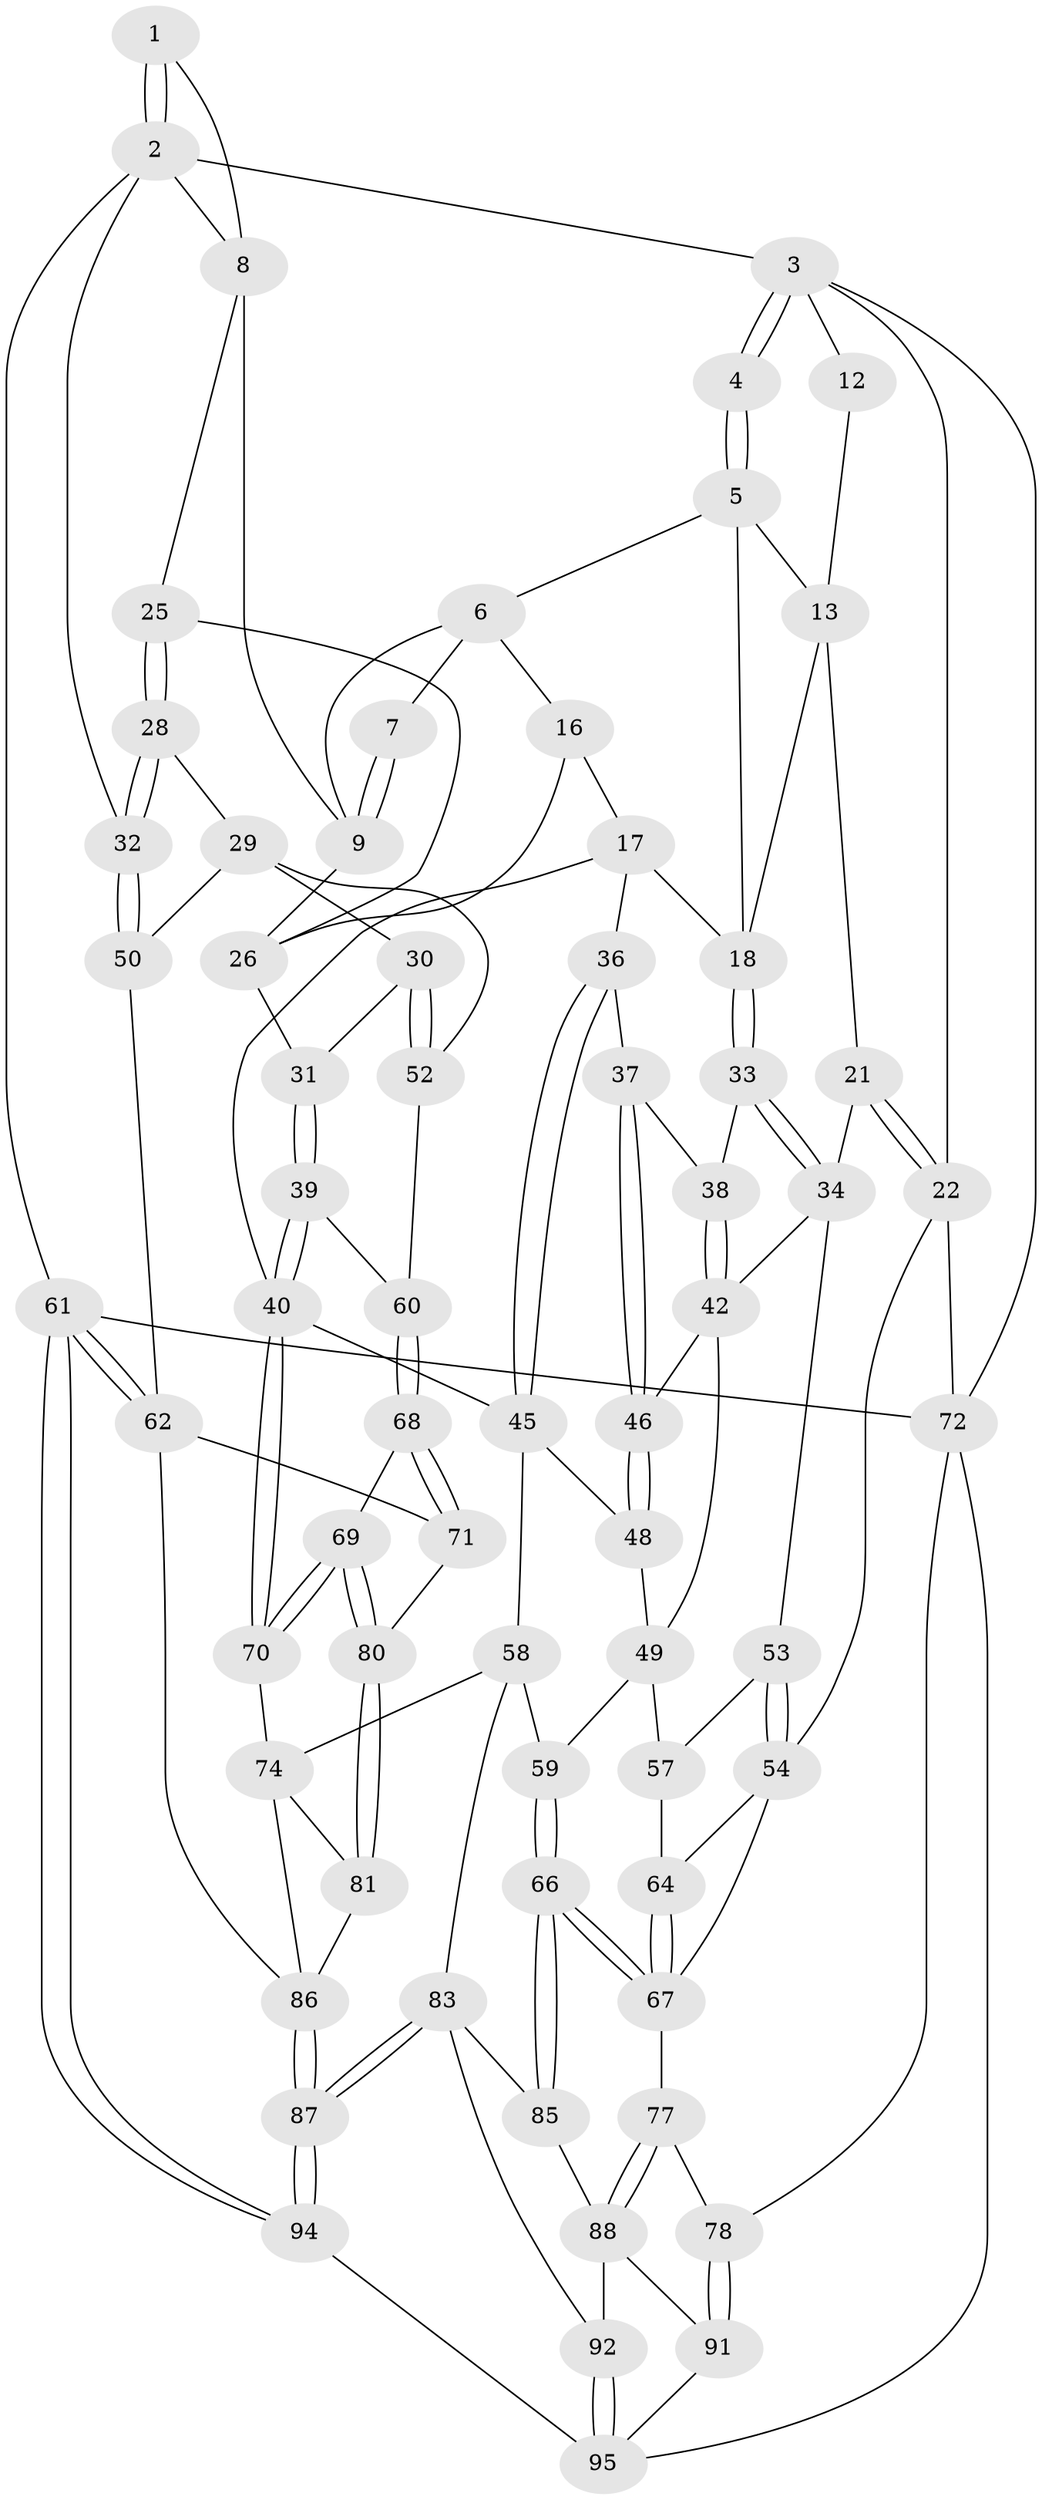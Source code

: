 // original degree distribution, {3: 0.03125, 6: 0.1875, 4: 0.1875, 5: 0.59375}
// Generated by graph-tools (version 1.1) at 2025/11/02/27/25 16:11:57]
// undirected, 67 vertices, 150 edges
graph export_dot {
graph [start="1"]
  node [color=gray90,style=filled];
  1 [pos="+0.7309806476201937+0"];
  2 [pos="+1+0",super="+24"];
  3 [pos="+0+0",super="+15"];
  4 [pos="+0+0"];
  5 [pos="+0.3757678606092402+0",super="+14"];
  6 [pos="+0.41090919784962027+0",super="+11"];
  7 [pos="+0.60216700116994+0"];
  8 [pos="+0.7367033008878604+0.1229616471548758",super="+23"];
  9 [pos="+0.6543700655887327+0.1469887458661713",super="+10"];
  12 [pos="+0.0739373119700668+0.05784349557266721"];
  13 [pos="+0.17625296033633012+0.11207574758662646",super="+20"];
  16 [pos="+0.5307450148461534+0.2355591659903941"];
  17 [pos="+0.425080882025434+0.24180594483713017",super="+35"];
  18 [pos="+0.4173023865870694+0.23872515738614464",super="+19"];
  21 [pos="+0.05290592518610018+0.346263465159839"];
  22 [pos="+0+0.3512985895945396",super="+55"];
  25 [pos="+0.838883194587008+0.23942759975824854"];
  26 [pos="+0.7097595171901699+0.2774741325373141",super="+27"];
  28 [pos="+0.8494222142139634+0.3108118928702073"];
  29 [pos="+0.8060404040719632+0.41954180567183047",super="+51"];
  30 [pos="+0.7600437605232012+0.4356428368534931"];
  31 [pos="+0.6717001152418794+0.45294367521136103"];
  32 [pos="+1+0.38097544513575105"];
  33 [pos="+0.3374657828424259+0.32563817172737586"];
  34 [pos="+0.1157113041638267+0.3851541669602353",super="+44"];
  36 [pos="+0.42294023462913743+0.4178222878270969"];
  37 [pos="+0.3946486923080641+0.4299555283525399"];
  38 [pos="+0.3394354525721063+0.3496394624593689"];
  39 [pos="+0.6374998489597934+0.5025045644899985"];
  40 [pos="+0.6167398751282219+0.5231497594065577",super="+41"];
  42 [pos="+0.32831940259949133+0.43370149716100626",super="+43"];
  45 [pos="+0.5218966871025147+0.5435120801742696",super="+47"];
  46 [pos="+0.3818487483373897+0.4518559695214575"];
  48 [pos="+0.3838987549817056+0.4582243058737868"];
  49 [pos="+0.30403502613810823+0.5247497824309575",super="+56"];
  50 [pos="+1+0.5506148527467949"];
  52 [pos="+0.8489138825843333+0.6069822225190269"];
  53 [pos="+0.1451245045588946+0.44999667186031816"];
  54 [pos="+0.09489855972106685+0.608513212396655",super="+65"];
  57 [pos="+0.19271091962063874+0.5861593231176715"];
  58 [pos="+0.38572048568763234+0.6471270177299281",super="+75"];
  59 [pos="+0.3828670365955792+0.6479676612675989"];
  60 [pos="+0.8406207552801108+0.6130343063603737"];
  61 [pos="+1+1"];
  62 [pos="+1+1",super="+63"];
  64 [pos="+0.18340253925640831+0.6000901753267949"];
  66 [pos="+0.3276719548235985+0.7318091777782499"];
  67 [pos="+0.23870380627096802+0.7193669126731025",super="+76"];
  68 [pos="+0.8230876016989344+0.6481252699667908"];
  69 [pos="+0.7686700322998626+0.7085860311317352"];
  70 [pos="+0.6228797906678195+0.5423028905749334"];
  71 [pos="+0.9620753065331407+0.7387897651645461"];
  72 [pos="+0+0.7692337225338461",super="+73"];
  74 [pos="+0.6138414655277745+0.6279714857477955",super="+82"];
  77 [pos="+0.04121403336997995+0.7807284674687388"];
  78 [pos="+0.027076069932660925+0.7853765556735883",super="+79"];
  80 [pos="+0.7693563414040575+0.7467681645185194"];
  81 [pos="+0.7641346810047688+0.7580321222840726"];
  83 [pos="+0.5751696760176279+0.8454928007669162",super="+84"];
  85 [pos="+0.32941333841699827+0.8374018009392685"];
  86 [pos="+0.652017975993074+0.8746169463393301",super="+89"];
  87 [pos="+0.6479109307483065+0.8791368139923854"];
  88 [pos="+0.23403008271896567+0.885905279198247",super="+90"];
  91 [pos="+0.14293078369943124+1",super="+93"];
  92 [pos="+0.41179675309809893+1"];
  94 [pos="+0.6914893513059457+1"];
  95 [pos="+0.41607588807197843+1",super="+96"];
  1 -- 2;
  1 -- 2;
  1 -- 8;
  2 -- 3;
  2 -- 61;
  2 -- 32;
  2 -- 8;
  3 -- 4;
  3 -- 4;
  3 -- 12;
  3 -- 22;
  3 -- 72;
  4 -- 5;
  4 -- 5;
  5 -- 6;
  5 -- 13;
  5 -- 18;
  6 -- 7;
  6 -- 16;
  6 -- 9;
  7 -- 9;
  7 -- 9;
  8 -- 9;
  8 -- 25;
  9 -- 26;
  12 -- 13;
  13 -- 21;
  13 -- 18;
  16 -- 17;
  16 -- 26;
  17 -- 18;
  17 -- 36;
  17 -- 40;
  18 -- 33;
  18 -- 33;
  21 -- 22;
  21 -- 22;
  21 -- 34;
  22 -- 72;
  22 -- 54;
  25 -- 26;
  25 -- 28;
  25 -- 28;
  26 -- 31;
  28 -- 29;
  28 -- 32;
  28 -- 32;
  29 -- 30;
  29 -- 50;
  29 -- 52;
  30 -- 31;
  30 -- 52;
  30 -- 52;
  31 -- 39;
  31 -- 39;
  32 -- 50;
  32 -- 50;
  33 -- 34;
  33 -- 34;
  33 -- 38;
  34 -- 42;
  34 -- 53;
  36 -- 37;
  36 -- 45;
  36 -- 45;
  37 -- 38;
  37 -- 46;
  37 -- 46;
  38 -- 42;
  38 -- 42;
  39 -- 40;
  39 -- 40;
  39 -- 60;
  40 -- 70;
  40 -- 70;
  40 -- 45;
  42 -- 46;
  42 -- 49;
  45 -- 48;
  45 -- 58;
  46 -- 48;
  46 -- 48;
  48 -- 49;
  49 -- 59;
  49 -- 57;
  50 -- 62;
  52 -- 60;
  53 -- 54;
  53 -- 54;
  53 -- 57;
  54 -- 64;
  54 -- 67;
  57 -- 64;
  58 -- 59;
  58 -- 83;
  58 -- 74;
  59 -- 66;
  59 -- 66;
  60 -- 68;
  60 -- 68;
  61 -- 62;
  61 -- 62;
  61 -- 94;
  61 -- 94;
  61 -- 72;
  62 -- 86;
  62 -- 71;
  64 -- 67;
  64 -- 67;
  66 -- 67;
  66 -- 67;
  66 -- 85;
  66 -- 85;
  67 -- 77;
  68 -- 69;
  68 -- 71;
  68 -- 71;
  69 -- 70;
  69 -- 70;
  69 -- 80;
  69 -- 80;
  70 -- 74;
  71 -- 80;
  72 -- 78;
  72 -- 95;
  74 -- 81;
  74 -- 86;
  77 -- 78;
  77 -- 88;
  77 -- 88;
  78 -- 91 [weight=2];
  78 -- 91;
  80 -- 81;
  80 -- 81;
  81 -- 86;
  83 -- 87;
  83 -- 87;
  83 -- 92;
  83 -- 85;
  85 -- 88;
  86 -- 87;
  86 -- 87;
  87 -- 94;
  87 -- 94;
  88 -- 91;
  88 -- 92;
  91 -- 95;
  92 -- 95;
  92 -- 95;
  94 -- 95;
}
